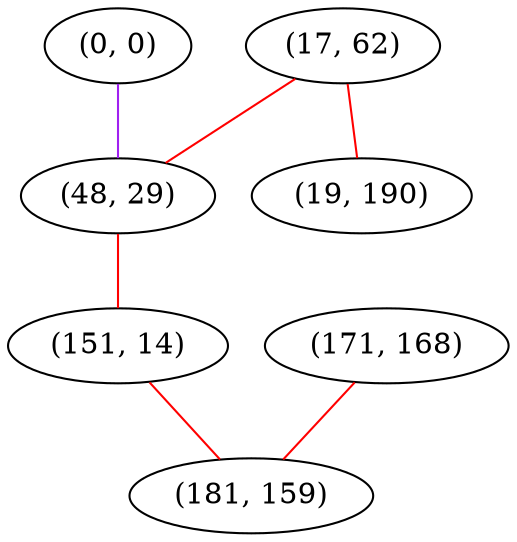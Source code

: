 graph "" {
"(0, 0)";
"(171, 168)";
"(17, 62)";
"(48, 29)";
"(151, 14)";
"(181, 159)";
"(19, 190)";
"(0, 0)" -- "(48, 29)"  [color=purple, key=0, weight=4];
"(171, 168)" -- "(181, 159)"  [color=red, key=0, weight=1];
"(17, 62)" -- "(48, 29)"  [color=red, key=0, weight=1];
"(17, 62)" -- "(19, 190)"  [color=red, key=0, weight=1];
"(48, 29)" -- "(151, 14)"  [color=red, key=0, weight=1];
"(151, 14)" -- "(181, 159)"  [color=red, key=0, weight=1];
}

